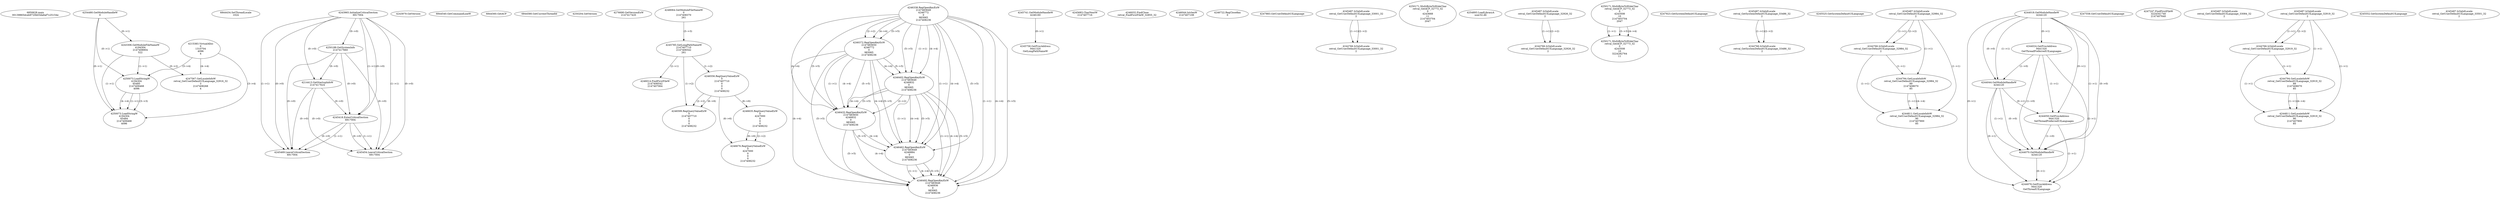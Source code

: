 // Global SCDG with merge call
digraph {
	0 [label="6850628.main
00139865dceb9720b03da6af7c25154e"]
	1 [label="4254480.GetModuleHandleW
0"]
	2 [label="6844434.SetThreadLocale
1024"]
	3 [label="4243965.InitializeCriticalSection
6917004"]
	4 [label="4243979.GetVersion
"]
	5 [label="4250188.GetSystemInfo
2147417660"]
	3 -> 5 [label="(0-->0)"]
	6 [label="6844540.GetCommandLineW
"]
	7 [label="4214413.GetStartupInfoW
2147417624"]
	3 -> 7 [label="(0-->0)"]
	5 -> 7 [label="(0-->0)"]
	8 [label="6844560.GetACP
"]
	9 [label="6844580.GetCurrentThreadId
"]
	10 [label="4250204.GetVersion
"]
	11 [label="4276690.GetVersionExW
2147417420"]
	12 [label="4243306.GetModuleFileNameW
4194304
2147408904
522"]
	1 -> 12 [label="(0-->1)"]
	13 [label="4248064.GetModuleFileNameW
0
2147408370
261"]
	14 [label="4215383.VirtualAlloc
0
1310704
4096
4"]
	15 [label="4246338.RegOpenKeyExW
2147483649
4246772
0
983065
2147408236"]
	16 [label="4245741.GetModuleHandleW
4246160"]
	17 [label="4245758.GetProcAddress
9441320
GetLongPathNameW"]
	16 -> 17 [label="(0-->1)"]
	18 [label="4245785.GetLongPathNameW
2147407710
2147406542
261"]
	13 -> 18 [label="(3-->3)"]
	19 [label="4245683.CharNextW
2147407716"]
	20 [label="4246014.FindFirstFileW
2147406542
2147407064"]
	18 -> 20 [label="(2-->1)"]
	21 [label="4246032.FindClose
retval_FindFirstFileW_32855_32"]
	22 [label="4246044.lstrlenW
2147407108"]
	23 [label="4246556.RegQueryValueExW
0
2147407710
0
0
0
2147408232"]
	18 -> 23 [label="(1-->2)"]
	24 [label="4246635.RegQueryValueExW
0
4247000
0
0
0
2147408232"]
	23 -> 24 [label="(6-->6)"]
	25 [label="4246722.RegCloseKey
0"]
	26 [label="4247883.GetUserDefaultUILanguage
"]
	27 [label="4245418.EnterCriticalSection
6917004"]
	3 -> 27 [label="(1-->1)"]
	3 -> 27 [label="(0-->0)"]
	5 -> 27 [label="(0-->0)"]
	7 -> 27 [label="(0-->0)"]
	28 [label="4245469.LeaveCriticalSection
6917004"]
	3 -> 28 [label="(1-->1)"]
	27 -> 28 [label="(1-->1)"]
	3 -> 28 [label="(0-->0)"]
	5 -> 28 [label="(0-->0)"]
	7 -> 28 [label="(0-->0)"]
	27 -> 28 [label="(0-->0)"]
	29 [label="4245487.IsValidLocale
retval_GetUserDefaultUILanguage_33001_32
2"]
	30 [label="4250171.MultiByteToWideChar
retval_GetACP_32773_32
0
4243668
11
2147403704
2047"]
	31 [label="4254893.LoadLibraryA
user32.dll"]
	32 [label="4246372.RegOpenKeyExW
2147483650
4246772
0
983065
2147408236"]
	15 -> 32 [label="(2-->2)"]
	15 -> 32 [label="(4-->4)"]
	15 -> 32 [label="(5-->5)"]
	33 [label="4246402.RegOpenKeyExW
2147483649
4246832
0
983065
2147408236"]
	15 -> 33 [label="(1-->1)"]
	15 -> 33 [label="(4-->4)"]
	32 -> 33 [label="(4-->4)"]
	15 -> 33 [label="(5-->5)"]
	32 -> 33 [label="(5-->5)"]
	34 [label="4246432.RegOpenKeyExW
2147483650
4246832
0
983065
2147408236"]
	32 -> 34 [label="(1-->1)"]
	33 -> 34 [label="(2-->2)"]
	15 -> 34 [label="(4-->4)"]
	32 -> 34 [label="(4-->4)"]
	33 -> 34 [label="(4-->4)"]
	15 -> 34 [label="(5-->5)"]
	32 -> 34 [label="(5-->5)"]
	33 -> 34 [label="(5-->5)"]
	35 [label="4246462.RegOpenKeyExW
2147483649
4246884
0
983065
2147408236"]
	15 -> 35 [label="(1-->1)"]
	33 -> 35 [label="(1-->1)"]
	15 -> 35 [label="(4-->4)"]
	32 -> 35 [label="(4-->4)"]
	33 -> 35 [label="(4-->4)"]
	34 -> 35 [label="(4-->4)"]
	15 -> 35 [label="(5-->5)"]
	32 -> 35 [label="(5-->5)"]
	33 -> 35 [label="(5-->5)"]
	34 -> 35 [label="(5-->5)"]
	36 [label="4246492.RegOpenKeyExW
2147483649
4246936
0
983065
2147408236"]
	15 -> 36 [label="(1-->1)"]
	33 -> 36 [label="(1-->1)"]
	35 -> 36 [label="(1-->1)"]
	15 -> 36 [label="(4-->4)"]
	32 -> 36 [label="(4-->4)"]
	33 -> 36 [label="(4-->4)"]
	34 -> 36 [label="(4-->4)"]
	35 -> 36 [label="(4-->4)"]
	15 -> 36 [label="(5-->5)"]
	32 -> 36 [label="(5-->5)"]
	33 -> 36 [label="(5-->5)"]
	34 -> 36 [label="(5-->5)"]
	35 -> 36 [label="(5-->5)"]
	37 [label="4245487.IsValidLocale
retval_GetUserDefaultUILanguage_32926_32
2"]
	38 [label="4250171.MultiByteToWideChar
retval_GetACP_32773_32
0
4243508
10
2147403704
2047"]
	39 [label="4250171.MultiByteToWideChar
retval_GetACP_32773_32
0
4243508
10
3224282764
11"]
	38 -> 39 [label="(1-->1)"]
	38 -> 39 [label="(3-->3)"]
	38 -> 39 [label="(4-->4)"]
	40 [label="4246599.RegQueryValueExW
0
2147407710
0
0
0
2147408232"]
	18 -> 40 [label="(1-->2)"]
	23 -> 40 [label="(2-->2)"]
	23 -> 40 [label="(6-->6)"]
	41 [label="4245454.LeaveCriticalSection
6917004"]
	3 -> 41 [label="(1-->1)"]
	27 -> 41 [label="(1-->1)"]
	3 -> 41 [label="(0-->0)"]
	5 -> 41 [label="(0-->0)"]
	7 -> 41 [label="(0-->0)"]
	27 -> 41 [label="(0-->0)"]
	42 [label="4247923.GetSystemDefaultUILanguage
"]
	43 [label="4245487.IsValidLocale
retval_GetSystemDefaultUILanguage_33486_32
2"]
	44 [label="4244766.IsValidLocale
retval_GetSystemDefaultUILanguage_33486_32
2"]
	43 -> 44 [label="(1-->1)"]
	43 -> 44 [label="(2-->2)"]
	45 [label="4245525.GetSystemDefaultUILanguage
"]
	46 [label="4245487.IsValidLocale
retval_GetUserDefaultUILanguage_32984_32
2"]
	47 [label="4244766.IsValidLocale
retval_GetUserDefaultUILanguage_32984_32
2"]
	46 -> 47 [label="(1-->1)"]
	46 -> 47 [label="(2-->2)"]
	48 [label="4244794.GetLocaleInfoW
retval_GetUserDefaultUILanguage_32984_32
89
2147408070
85"]
	46 -> 48 [label="(1-->1)"]
	47 -> 48 [label="(1-->1)"]
	49 [label="4244811.GetLocaleInfoW
retval_GetUserDefaultUILanguage_32984_32
90
2147407900
85"]
	46 -> 49 [label="(1-->1)"]
	47 -> 49 [label="(1-->1)"]
	48 -> 49 [label="(1-->1)"]
	48 -> 49 [label="(4-->4)"]
	50 [label="4244018.GetModuleHandleW
4244120"]
	51 [label="4244024.GetProcAddress
9441320
GetThreadPreferredUILanguages"]
	50 -> 51 [label="(0-->1)"]
	52 [label="4244044.GetModuleHandleW
4244120"]
	50 -> 52 [label="(1-->1)"]
	50 -> 52 [label="(0-->0)"]
	51 -> 52 [label="(1-->0)"]
	53 [label="4244050.GetProcAddress
9441320
SetThreadPreferredUILanguages"]
	50 -> 53 [label="(0-->1)"]
	51 -> 53 [label="(1-->1)"]
	52 -> 53 [label="(0-->1)"]
	54 [label="4244070.GetModuleHandleW
4244120"]
	50 -> 54 [label="(1-->1)"]
	52 -> 54 [label="(1-->1)"]
	50 -> 54 [label="(0-->0)"]
	51 -> 54 [label="(1-->0)"]
	52 -> 54 [label="(0-->0)"]
	53 -> 54 [label="(1-->0)"]
	55 [label="4244076.GetProcAddress
9441320
GetThreadUILanguage"]
	50 -> 55 [label="(0-->1)"]
	51 -> 55 [label="(1-->1)"]
	52 -> 55 [label="(0-->1)"]
	53 -> 55 [label="(1-->1)"]
	54 -> 55 [label="(0-->1)"]
	56 [label="4247558.GetUserDefaultUILanguage
"]
	57 [label="4247567.GetLocaleInfoW
retval_GetUserDefaultUILanguage_32916_32
3
2147408268
4"]
	12 -> 57 [label="(0-->2)"]
	14 -> 57 [label="(4-->4)"]
	58 [label="4247247.FindFirstFileW
3224341740
2147407640"]
	59 [label="4250073.LoadStringW
4194304
65485
2147409468
4096"]
	1 -> 59 [label="(0-->1)"]
	12 -> 59 [label="(1-->1)"]
	14 -> 59 [label="(3-->4)"]
	60 [label="4250073.LoadStringW
4194304
65484
2147409468
4096"]
	1 -> 60 [label="(0-->1)"]
	12 -> 60 [label="(1-->1)"]
	59 -> 60 [label="(1-->1)"]
	59 -> 60 [label="(3-->3)"]
	14 -> 60 [label="(3-->4)"]
	59 -> 60 [label="(4-->4)"]
	61 [label="4246676.RegQueryValueExW
0
4247000
0
0
0
2147408232"]
	24 -> 61 [label="(2-->2)"]
	23 -> 61 [label="(6-->6)"]
	24 -> 61 [label="(6-->6)"]
	62 [label="4245487.IsValidLocale
retval_GetUserDefaultUILanguage_33084_32
2"]
	63 [label="4245487.IsValidLocale
retval_GetUserDefaultUILanguage_32919_32
2"]
	64 [label="4244766.IsValidLocale
retval_GetUserDefaultUILanguage_32919_32
2"]
	63 -> 64 [label="(1-->1)"]
	63 -> 64 [label="(2-->2)"]
	65 [label="4244794.GetLocaleInfoW
retval_GetUserDefaultUILanguage_32919_32
89
2147408070
85"]
	63 -> 65 [label="(1-->1)"]
	64 -> 65 [label="(1-->1)"]
	66 [label="4244811.GetLocaleInfoW
retval_GetUserDefaultUILanguage_32919_32
90
2147407900
85"]
	63 -> 66 [label="(1-->1)"]
	64 -> 66 [label="(1-->1)"]
	65 -> 66 [label="(1-->1)"]
	65 -> 66 [label="(4-->4)"]
	67 [label="4245552.GetSystemDefaultUILanguage
"]
	68 [label="4244766.IsValidLocale
retval_GetUserDefaultUILanguage_33001_32
2"]
	29 -> 68 [label="(1-->1)"]
	29 -> 68 [label="(2-->2)"]
	69 [label="4245487.IsValidLocale
retval_GetUserDefaultUILanguage_33501_32
2"]
	70 [label="4244766.IsValidLocale
retval_GetUserDefaultUILanguage_32926_32
2"]
	37 -> 70 [label="(1-->1)"]
	37 -> 70 [label="(2-->2)"]
}
